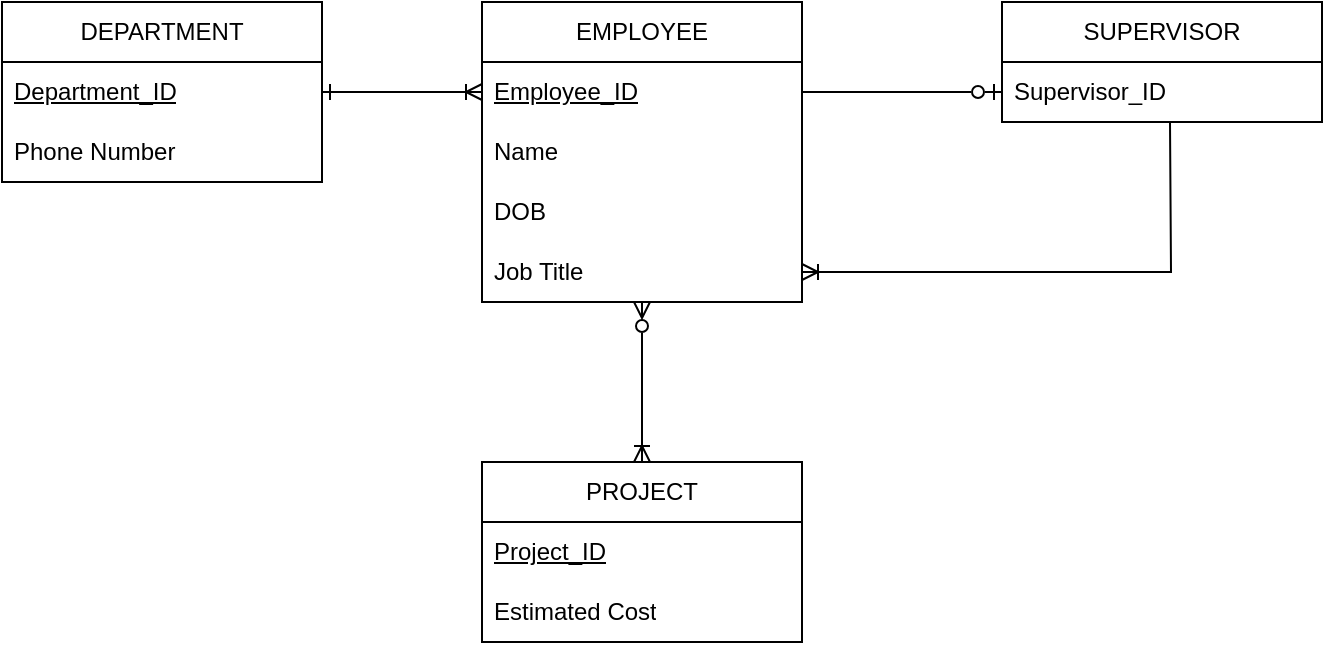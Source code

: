 <mxfile version="28.2.1">
  <diagram name="Page-1" id="mcsub7ZfGm_0rfu1BWid">
    <mxGraphModel dx="881" dy="559" grid="1" gridSize="10" guides="1" tooltips="1" connect="1" arrows="1" fold="1" page="1" pageScale="1" pageWidth="850" pageHeight="1100" math="0" shadow="0">
      <root>
        <mxCell id="0" />
        <mxCell id="1" parent="0" />
        <mxCell id="O69Fs0ISM1SWX62VKr3e-7" value="" style="edgeStyle=orthogonalEdgeStyle;rounded=0;orthogonalLoop=1;jettySize=auto;html=1;endArrow=ERoneToMany;endFill=0;startArrow=ERzeroToMany;startFill=0;" edge="1" parent="1" source="ajAs8q2py-MHX2zLga47-1" target="O69Fs0ISM1SWX62VKr3e-1">
          <mxGeometry relative="1" as="geometry" />
        </mxCell>
        <mxCell id="O69Fs0ISM1SWX62VKr3e-15" value="" style="rounded=0;orthogonalLoop=1;jettySize=auto;html=1;exitX=0;exitY=0.5;exitDx=0;exitDy=0;startArrow=ERoneToMany;startFill=0;endArrow=ERone;endFill=0;" edge="1" parent="1" source="ajAs8q2py-MHX2zLga47-2" target="O69Fs0ISM1SWX62VKr3e-9">
          <mxGeometry relative="1" as="geometry">
            <Array as="points">
              <mxPoint x="380" y="165" />
            </Array>
          </mxGeometry>
        </mxCell>
        <mxCell id="ajAs8q2py-MHX2zLga47-1" value="EMPLOYEE" style="swimlane;fontStyle=0;childLayout=stackLayout;horizontal=1;startSize=30;horizontalStack=0;resizeParent=1;resizeParentMax=0;resizeLast=0;collapsible=1;marginBottom=0;whiteSpace=wrap;html=1;" parent="1" vertex="1">
          <mxGeometry x="410" y="120" width="160" height="150" as="geometry" />
        </mxCell>
        <mxCell id="ajAs8q2py-MHX2zLga47-2" value="&lt;u&gt;Employee_ID&lt;/u&gt;" style="text;strokeColor=none;fillColor=none;align=left;verticalAlign=middle;spacingLeft=4;spacingRight=4;overflow=hidden;points=[[0,0.5],[1,0.5]];portConstraint=eastwest;rotatable=0;whiteSpace=wrap;html=1;" parent="ajAs8q2py-MHX2zLga47-1" vertex="1">
          <mxGeometry y="30" width="160" height="30" as="geometry" />
        </mxCell>
        <mxCell id="ajAs8q2py-MHX2zLga47-3" value="Name" style="text;strokeColor=none;fillColor=none;align=left;verticalAlign=middle;spacingLeft=4;spacingRight=4;overflow=hidden;points=[[0,0.5],[1,0.5]];portConstraint=eastwest;rotatable=0;whiteSpace=wrap;html=1;" parent="ajAs8q2py-MHX2zLga47-1" vertex="1">
          <mxGeometry y="60" width="160" height="30" as="geometry" />
        </mxCell>
        <mxCell id="ajAs8q2py-MHX2zLga47-4" value="DOB" style="text;strokeColor=none;fillColor=none;align=left;verticalAlign=middle;spacingLeft=4;spacingRight=4;overflow=hidden;points=[[0,0.5],[1,0.5]];portConstraint=eastwest;rotatable=0;whiteSpace=wrap;html=1;" parent="ajAs8q2py-MHX2zLga47-1" vertex="1">
          <mxGeometry y="90" width="160" height="30" as="geometry" />
        </mxCell>
        <mxCell id="ajAs8q2py-MHX2zLga47-5" value="Job Title" style="text;strokeColor=none;fillColor=none;align=left;verticalAlign=middle;spacingLeft=4;spacingRight=4;overflow=hidden;points=[[0,0.5],[1,0.5]];portConstraint=eastwest;rotatable=0;whiteSpace=wrap;html=1;" parent="ajAs8q2py-MHX2zLga47-1" vertex="1">
          <mxGeometry y="120" width="160" height="30" as="geometry" />
        </mxCell>
        <mxCell id="ff2uuvq0acP-ivxxuntA-1" style="edgeStyle=orthogonalEdgeStyle;rounded=0;orthogonalLoop=1;jettySize=auto;html=1;exitX=1;exitY=0.5;exitDx=0;exitDy=0;" parent="ajAs8q2py-MHX2zLga47-1" source="ajAs8q2py-MHX2zLga47-1" target="ajAs8q2py-MHX2zLga47-3" edge="1">
          <mxGeometry relative="1" as="geometry" />
        </mxCell>
        <mxCell id="ff2uuvq0acP-ivxxuntA-7" value="SUPERVISOR" style="swimlane;fontStyle=0;childLayout=stackLayout;horizontal=1;startSize=30;horizontalStack=0;resizeParent=1;resizeParentMax=0;resizeLast=0;collapsible=1;marginBottom=0;whiteSpace=wrap;html=1;" parent="1" vertex="1">
          <mxGeometry x="670" y="120" width="160" height="60" as="geometry" />
        </mxCell>
        <mxCell id="ff2uuvq0acP-ivxxuntA-8" value="Supervisor_ID" style="text;strokeColor=none;fillColor=none;align=left;verticalAlign=middle;spacingLeft=4;spacingRight=4;overflow=hidden;points=[[0,0.5],[1,0.5]];portConstraint=eastwest;rotatable=0;whiteSpace=wrap;html=1;" parent="ff2uuvq0acP-ivxxuntA-7" vertex="1">
          <mxGeometry y="30" width="160" height="30" as="geometry" />
        </mxCell>
        <mxCell id="ff2uuvq0acP-ivxxuntA-16" value="" style="endArrow=ERzeroToOne;html=1;rounded=0;exitX=1;exitY=0.5;exitDx=0;exitDy=0;entryX=0;entryY=0.5;entryDx=0;entryDy=0;endFill=0;" parent="1" source="ajAs8q2py-MHX2zLga47-2" target="ff2uuvq0acP-ivxxuntA-8" edge="1">
          <mxGeometry relative="1" as="geometry">
            <mxPoint x="590" y="320" as="sourcePoint" />
            <mxPoint x="710" y="320" as="targetPoint" />
          </mxGeometry>
        </mxCell>
        <mxCell id="ff2uuvq0acP-ivxxuntA-17" value="" style="endArrow=none;html=1;rounded=0;edgeStyle=orthogonalEdgeStyle;startArrow=ERoneToMany;startFill=0;exitX=1;exitY=0.5;exitDx=0;exitDy=0;" parent="1" source="ajAs8q2py-MHX2zLga47-5" edge="1">
          <mxGeometry relative="1" as="geometry">
            <mxPoint x="575" y="254" as="sourcePoint" />
            <mxPoint x="754" y="180" as="targetPoint" />
          </mxGeometry>
        </mxCell>
        <mxCell id="O69Fs0ISM1SWX62VKr3e-1" value="PROJECT" style="swimlane;fontStyle=0;childLayout=stackLayout;horizontal=1;startSize=30;horizontalStack=0;resizeParent=1;resizeParentMax=0;resizeLast=0;collapsible=1;marginBottom=0;whiteSpace=wrap;html=1;" vertex="1" parent="1">
          <mxGeometry x="410" y="350" width="160" height="90" as="geometry" />
        </mxCell>
        <mxCell id="O69Fs0ISM1SWX62VKr3e-2" value="&lt;u&gt;Project_ID&lt;/u&gt;" style="text;strokeColor=none;fillColor=none;align=left;verticalAlign=middle;spacingLeft=4;spacingRight=4;overflow=hidden;points=[[0,0.5],[1,0.5]];portConstraint=eastwest;rotatable=0;whiteSpace=wrap;html=1;" vertex="1" parent="O69Fs0ISM1SWX62VKr3e-1">
          <mxGeometry y="30" width="160" height="30" as="geometry" />
        </mxCell>
        <mxCell id="O69Fs0ISM1SWX62VKr3e-3" value="Estimated Cost" style="text;strokeColor=none;fillColor=none;align=left;verticalAlign=middle;spacingLeft=4;spacingRight=4;overflow=hidden;points=[[0,0.5],[1,0.5]];portConstraint=eastwest;rotatable=0;whiteSpace=wrap;html=1;" vertex="1" parent="O69Fs0ISM1SWX62VKr3e-1">
          <mxGeometry y="60" width="160" height="30" as="geometry" />
        </mxCell>
        <mxCell id="O69Fs0ISM1SWX62VKr3e-9" value="DEPARTMENT" style="swimlane;fontStyle=0;childLayout=stackLayout;horizontal=1;startSize=30;horizontalStack=0;resizeParent=1;resizeParentMax=0;resizeLast=0;collapsible=1;marginBottom=0;whiteSpace=wrap;html=1;" vertex="1" parent="1">
          <mxGeometry x="170" y="120" width="160" height="90" as="geometry" />
        </mxCell>
        <mxCell id="O69Fs0ISM1SWX62VKr3e-10" value="&lt;u&gt;Department_ID&lt;/u&gt;" style="text;strokeColor=none;fillColor=none;align=left;verticalAlign=middle;spacingLeft=4;spacingRight=4;overflow=hidden;points=[[0,0.5],[1,0.5]];portConstraint=eastwest;rotatable=0;whiteSpace=wrap;html=1;" vertex="1" parent="O69Fs0ISM1SWX62VKr3e-9">
          <mxGeometry y="30" width="160" height="30" as="geometry" />
        </mxCell>
        <mxCell id="O69Fs0ISM1SWX62VKr3e-11" value="Phone Number" style="text;strokeColor=none;fillColor=none;align=left;verticalAlign=middle;spacingLeft=4;spacingRight=4;overflow=hidden;points=[[0,0.5],[1,0.5]];portConstraint=eastwest;rotatable=0;whiteSpace=wrap;html=1;" vertex="1" parent="O69Fs0ISM1SWX62VKr3e-9">
          <mxGeometry y="60" width="160" height="30" as="geometry" />
        </mxCell>
      </root>
    </mxGraphModel>
  </diagram>
</mxfile>
